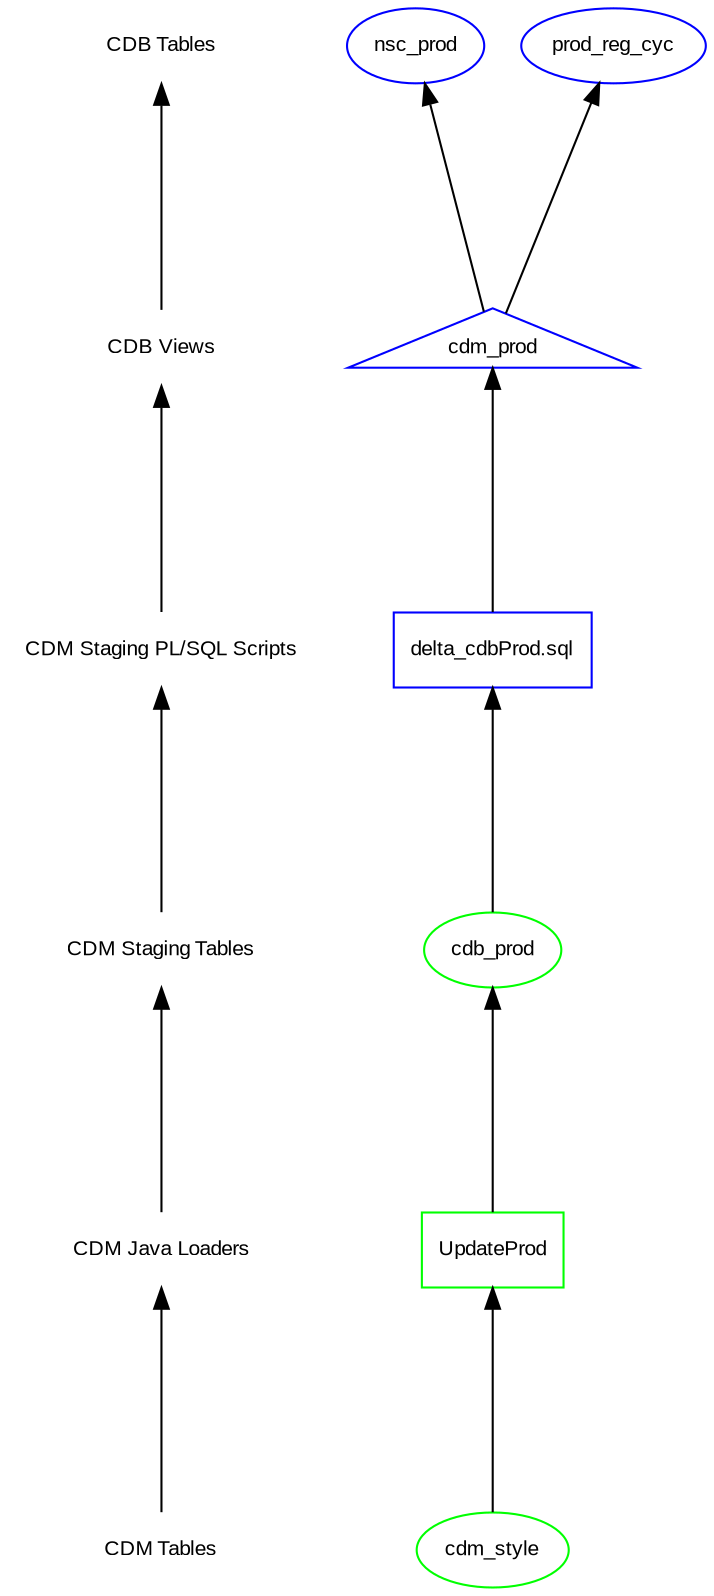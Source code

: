 //Header
digraph G {
node [shape=box,fontname="Arial",fontsize="10"];
edge [fontname="Arial",fontsize="8"];
ranksep=1.5;
rankdir=BT;
concentrate=true;

//Ranking Enumeration
node [shape=plaintext,fontname="Arial",fontsize="10"];
{ "CDM Tables" -> "CDM Java Loaders" -> "CDM Staging Tables" -> "CDM Staging PL/SQL Scripts" -> "CDB Views" -> "CDB Tables" }

//Declarations
UpdateProd [label="UpdateProd" shape=rectangle color="green"];
cdb_prod [label="cdb_prod" shape=ellipse color="green"];
cdm_prod [label="cdm_prod" shape=triangle color="blue"];
cdm_style [label="cdm_style" shape=ellipse color="green"];
delta_cdbProd_sql [label="delta_cdbProd.sql" shape=rectangle color="blue"];
nsc_prod [label="nsc_prod" shape=ellipse color="blue"];
prod_reg_cyc [label="prod_reg_cyc" shape=ellipse color="blue"];


//Ranking groupings
{ rank = same; "CDM Tables"; "cdm_style"; }
{ rank = same; "CDM Java Loaders"; "UpdateProd"; }
{ rank = same; "CDM Staging Tables"; "cdb_prod"; }
{ rank = same; "CDM Staging PL/SQL Scripts"; "delta_cdbProd_sql"; }
{ rank = same; "CDB Views"; "cdm_prod"; }
{ rank = same; "CDB Tables"; "nsc_prod"; "prod_reg_cyc"; }


//Dependencies
UpdateProd -> cdb_prod;
cdb_prod -> delta_cdbProd_sql;
cdm_prod -> nsc_prod;
cdm_prod -> prod_reg_cyc;
cdm_style -> UpdateProd;
delta_cdbProd_sql -> cdm_prod;


}
